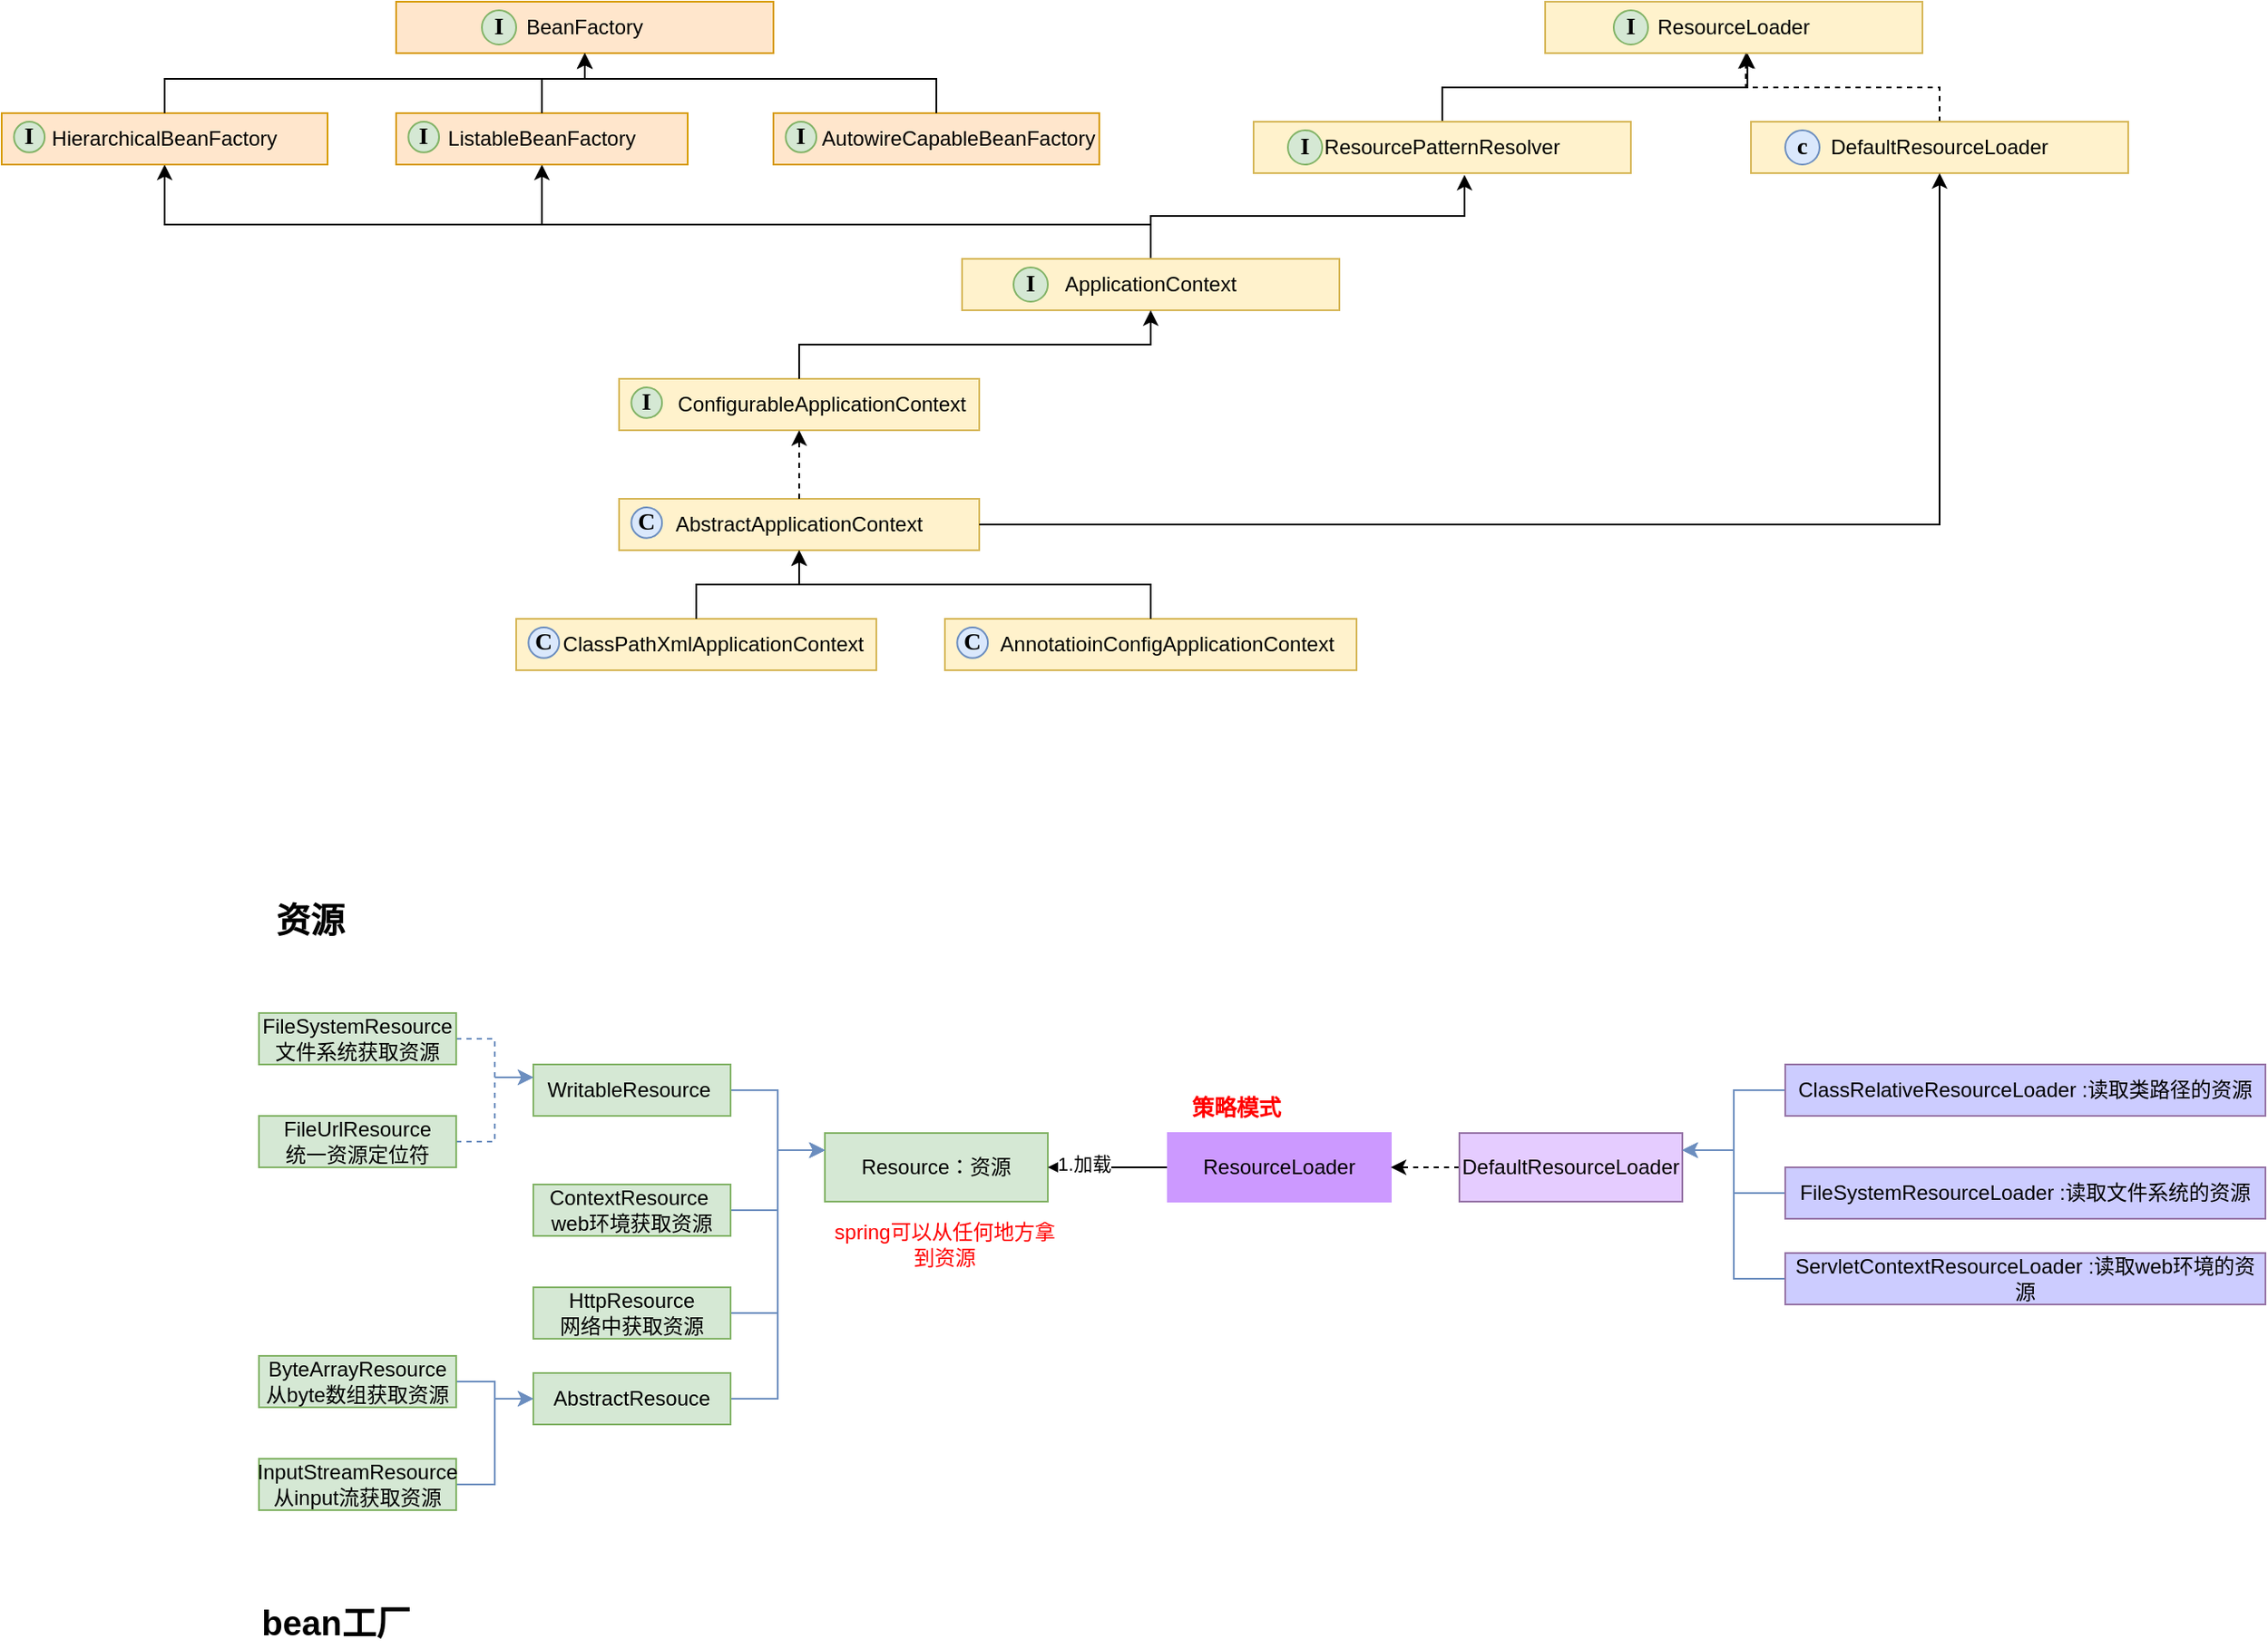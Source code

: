 <mxfile version="21.7.5" type="github">
  <diagram name="第 1 页" id="LORR4SFLs2q2GYRJ1Kx6">
    <mxGraphModel dx="3684" dy="592" grid="1" gridSize="10" guides="1" tooltips="1" connect="1" arrows="1" fold="1" page="1" pageScale="1" pageWidth="2500" pageHeight="1600" math="0" shadow="0">
      <root>
        <mxCell id="0" />
        <mxCell id="1" parent="0" />
        <mxCell id="G3PUZL_0uWG9P7JHEBMm-6" style="edgeStyle=orthogonalEdgeStyle;rounded=0;orthogonalLoop=1;jettySize=auto;html=1;entryX=0.559;entryY=1.033;entryDx=0;entryDy=0;entryPerimeter=0;" parent="1" source="G3PUZL_0uWG9P7JHEBMm-1" target="G3PUZL_0uWG9P7JHEBMm-2" edge="1">
          <mxGeometry relative="1" as="geometry" />
        </mxCell>
        <mxCell id="bIy-OTbyKHSaHCoWtooy-21" style="edgeStyle=orthogonalEdgeStyle;rounded=0;orthogonalLoop=1;jettySize=auto;html=1;entryX=0.5;entryY=1;entryDx=0;entryDy=0;" edge="1" parent="1" source="G3PUZL_0uWG9P7JHEBMm-1" target="bIy-OTbyKHSaHCoWtooy-7">
          <mxGeometry relative="1" as="geometry">
            <Array as="points">
              <mxPoint x="550" y="170" />
              <mxPoint x="-25" y="170" />
            </Array>
          </mxGeometry>
        </mxCell>
        <mxCell id="bIy-OTbyKHSaHCoWtooy-22" style="edgeStyle=orthogonalEdgeStyle;rounded=0;orthogonalLoop=1;jettySize=auto;html=1;" edge="1" parent="1" source="G3PUZL_0uWG9P7JHEBMm-1" target="bIy-OTbyKHSaHCoWtooy-14">
          <mxGeometry relative="1" as="geometry">
            <Array as="points">
              <mxPoint x="550" y="170" />
              <mxPoint x="195" y="170" />
            </Array>
          </mxGeometry>
        </mxCell>
        <mxCell id="G3PUZL_0uWG9P7JHEBMm-1" value="ApplicationContext" style="rounded=0;whiteSpace=wrap;html=1;fillColor=#fff2cc;strokeColor=#d6b656;" parent="1" vertex="1">
          <mxGeometry x="440" y="190" width="220" height="30" as="geometry" />
        </mxCell>
        <mxCell id="G3PUZL_0uWG9P7JHEBMm-7" style="edgeStyle=orthogonalEdgeStyle;rounded=0;orthogonalLoop=1;jettySize=auto;html=1;entryX=0.536;entryY=1;entryDx=0;entryDy=0;entryPerimeter=0;" parent="1" source="G3PUZL_0uWG9P7JHEBMm-2" target="G3PUZL_0uWG9P7JHEBMm-4" edge="1">
          <mxGeometry relative="1" as="geometry" />
        </mxCell>
        <mxCell id="G3PUZL_0uWG9P7JHEBMm-2" value="ResourcePatternResolver" style="rounded=0;whiteSpace=wrap;html=1;fillColor=#fff2cc;strokeColor=#d6b656;" parent="1" vertex="1">
          <mxGeometry x="610" y="110" width="220" height="30" as="geometry" />
        </mxCell>
        <mxCell id="G3PUZL_0uWG9P7JHEBMm-4" value="ResourceLoader" style="rounded=0;whiteSpace=wrap;html=1;fillColor=#fff2cc;strokeColor=#d6b656;" parent="1" vertex="1">
          <mxGeometry x="780" y="40" width="220" height="30" as="geometry" />
        </mxCell>
        <mxCell id="G3PUZL_0uWG9P7JHEBMm-12" style="edgeStyle=orthogonalEdgeStyle;rounded=0;orthogonalLoop=1;jettySize=auto;html=1;entryX=0.532;entryY=1;entryDx=0;entryDy=0;entryPerimeter=0;dashed=1;" parent="1" source="G3PUZL_0uWG9P7JHEBMm-5" target="G3PUZL_0uWG9P7JHEBMm-4" edge="1">
          <mxGeometry relative="1" as="geometry" />
        </mxCell>
        <mxCell id="G3PUZL_0uWG9P7JHEBMm-5" value="DefaultResourceLoader" style="rounded=0;whiteSpace=wrap;html=1;fillColor=#fff2cc;strokeColor=#d6b656;" parent="1" vertex="1">
          <mxGeometry x="900" y="110" width="220" height="30" as="geometry" />
        </mxCell>
        <mxCell id="G3PUZL_0uWG9P7JHEBMm-8" value="&lt;font style=&quot;font-size: 14px;&quot; face=&quot;Verdana&quot;&gt;&lt;b&gt;I&lt;/b&gt;&lt;/font&gt;" style="ellipse;whiteSpace=wrap;html=1;aspect=fixed;fillColor=#d5e8d4;strokeColor=#82b366;" parent="1" vertex="1">
          <mxGeometry x="820" y="45" width="20" height="20" as="geometry" />
        </mxCell>
        <mxCell id="G3PUZL_0uWG9P7JHEBMm-9" value="&lt;font style=&quot;font-size: 14px;&quot; face=&quot;Verdana&quot;&gt;&lt;b&gt;I&lt;/b&gt;&lt;/font&gt;" style="ellipse;whiteSpace=wrap;html=1;aspect=fixed;fillColor=#d5e8d4;strokeColor=#82b366;" parent="1" vertex="1">
          <mxGeometry x="630" y="115" width="20" height="20" as="geometry" />
        </mxCell>
        <mxCell id="G3PUZL_0uWG9P7JHEBMm-10" value="&lt;font style=&quot;font-size: 14px;&quot; face=&quot;Verdana&quot;&gt;&lt;b&gt;I&lt;/b&gt;&lt;/font&gt;" style="ellipse;whiteSpace=wrap;html=1;aspect=fixed;fillColor=#d5e8d4;strokeColor=#82b366;" parent="1" vertex="1">
          <mxGeometry x="470" y="195" width="20" height="20" as="geometry" />
        </mxCell>
        <mxCell id="G3PUZL_0uWG9P7JHEBMm-13" value="&lt;font style=&quot;font-size: 14px;&quot; face=&quot;Verdana&quot;&gt;&lt;b&gt;c&lt;/b&gt;&lt;/font&gt;" style="ellipse;whiteSpace=wrap;html=1;aspect=fixed;fillColor=#dae8fc;strokeColor=#6c8ebf;" parent="1" vertex="1">
          <mxGeometry x="920" y="115" width="20" height="20" as="geometry" />
        </mxCell>
        <mxCell id="G3PUZL_0uWG9P7JHEBMm-14" value="Resource：资源" style="rounded=0;whiteSpace=wrap;html=1;fillColor=#d5e8d4;strokeColor=#82b366;" parent="1" vertex="1">
          <mxGeometry x="360" y="700" width="130" height="40" as="geometry" />
        </mxCell>
        <mxCell id="G3PUZL_0uWG9P7JHEBMm-17" style="edgeStyle=orthogonalEdgeStyle;rounded=0;orthogonalLoop=1;jettySize=auto;html=1;" parent="1" source="G3PUZL_0uWG9P7JHEBMm-15" target="G3PUZL_0uWG9P7JHEBMm-14" edge="1">
          <mxGeometry relative="1" as="geometry" />
        </mxCell>
        <mxCell id="G3PUZL_0uWG9P7JHEBMm-18" value="1.加载" style="edgeLabel;html=1;align=center;verticalAlign=middle;resizable=0;points=[];" parent="G3PUZL_0uWG9P7JHEBMm-17" vertex="1" connectable="0">
          <mxGeometry x="0.4" y="-2" relative="1" as="geometry">
            <mxPoint as="offset" />
          </mxGeometry>
        </mxCell>
        <mxCell id="G3PUZL_0uWG9P7JHEBMm-15" value="ResourceLoader" style="rounded=0;whiteSpace=wrap;html=1;fillColor=#CC99FF;strokeColor=#CC99FF;" parent="1" vertex="1">
          <mxGeometry x="560" y="700" width="130" height="40" as="geometry" />
        </mxCell>
        <mxCell id="G3PUZL_0uWG9P7JHEBMm-39" style="edgeStyle=orthogonalEdgeStyle;rounded=0;orthogonalLoop=1;jettySize=auto;html=1;entryX=1;entryY=0.5;entryDx=0;entryDy=0;dashed=1;" parent="1" source="G3PUZL_0uWG9P7JHEBMm-19" target="G3PUZL_0uWG9P7JHEBMm-15" edge="1">
          <mxGeometry relative="1" as="geometry" />
        </mxCell>
        <mxCell id="G3PUZL_0uWG9P7JHEBMm-19" value="DefaultResourceLoader" style="rounded=0;whiteSpace=wrap;html=1;fillColor=#E5CCFF;strokeColor=#9673a6;" parent="1" vertex="1">
          <mxGeometry x="730" y="700" width="130" height="40" as="geometry" />
        </mxCell>
        <mxCell id="G3PUZL_0uWG9P7JHEBMm-26" style="edgeStyle=orthogonalEdgeStyle;rounded=0;orthogonalLoop=1;jettySize=auto;html=1;entryX=0;entryY=0.25;entryDx=0;entryDy=0;fillColor=#dae8fc;strokeColor=#6c8ebf;" parent="1" source="G3PUZL_0uWG9P7JHEBMm-21" target="G3PUZL_0uWG9P7JHEBMm-14" edge="1">
          <mxGeometry relative="1" as="geometry" />
        </mxCell>
        <mxCell id="G3PUZL_0uWG9P7JHEBMm-21" value="WritableResource&amp;nbsp;" style="rounded=0;whiteSpace=wrap;html=1;fillColor=#d5e8d4;strokeColor=#82b366;" parent="1" vertex="1">
          <mxGeometry x="190" y="660" width="115" height="30" as="geometry" />
        </mxCell>
        <mxCell id="G3PUZL_0uWG9P7JHEBMm-24" style="edgeStyle=orthogonalEdgeStyle;rounded=0;orthogonalLoop=1;jettySize=auto;html=1;entryX=0;entryY=0.25;entryDx=0;entryDy=0;fillColor=#dae8fc;strokeColor=#6c8ebf;dashed=1;" parent="1" source="G3PUZL_0uWG9P7JHEBMm-22" target="G3PUZL_0uWG9P7JHEBMm-21" edge="1">
          <mxGeometry relative="1" as="geometry" />
        </mxCell>
        <mxCell id="G3PUZL_0uWG9P7JHEBMm-22" value="FileSystemResource&lt;br&gt;文件系统获取资源" style="rounded=0;whiteSpace=wrap;html=1;fillColor=#d5e8d4;strokeColor=#82b366;" parent="1" vertex="1">
          <mxGeometry x="30" y="630" width="115" height="30" as="geometry" />
        </mxCell>
        <mxCell id="G3PUZL_0uWG9P7JHEBMm-25" style="edgeStyle=orthogonalEdgeStyle;rounded=0;orthogonalLoop=1;jettySize=auto;html=1;entryX=0;entryY=0.25;entryDx=0;entryDy=0;fillColor=#dae8fc;strokeColor=#6c8ebf;dashed=1;" parent="1" source="G3PUZL_0uWG9P7JHEBMm-23" target="G3PUZL_0uWG9P7JHEBMm-21" edge="1">
          <mxGeometry relative="1" as="geometry" />
        </mxCell>
        <mxCell id="G3PUZL_0uWG9P7JHEBMm-23" value="FileUrlResource&lt;br&gt;统一资源定位符" style="rounded=0;whiteSpace=wrap;html=1;fillColor=#d5e8d4;strokeColor=#82b366;" parent="1" vertex="1">
          <mxGeometry x="30" y="690" width="115" height="30" as="geometry" />
        </mxCell>
        <mxCell id="G3PUZL_0uWG9P7JHEBMm-28" style="edgeStyle=orthogonalEdgeStyle;rounded=0;orthogonalLoop=1;jettySize=auto;html=1;entryX=0;entryY=0.25;entryDx=0;entryDy=0;fillColor=#dae8fc;strokeColor=#6c8ebf;" parent="1" source="G3PUZL_0uWG9P7JHEBMm-27" target="G3PUZL_0uWG9P7JHEBMm-14" edge="1">
          <mxGeometry relative="1" as="geometry" />
        </mxCell>
        <mxCell id="G3PUZL_0uWG9P7JHEBMm-27" value="ContextResource&amp;nbsp;&lt;br&gt;web环境获取资源" style="rounded=0;whiteSpace=wrap;html=1;fillColor=#d5e8d4;strokeColor=#82b366;" parent="1" vertex="1">
          <mxGeometry x="190" y="730" width="115" height="30" as="geometry" />
        </mxCell>
        <mxCell id="G3PUZL_0uWG9P7JHEBMm-30" style="edgeStyle=orthogonalEdgeStyle;rounded=0;orthogonalLoop=1;jettySize=auto;html=1;entryX=0;entryY=0.25;entryDx=0;entryDy=0;fillColor=#dae8fc;strokeColor=#6c8ebf;" parent="1" source="G3PUZL_0uWG9P7JHEBMm-29" target="G3PUZL_0uWG9P7JHEBMm-14" edge="1">
          <mxGeometry relative="1" as="geometry" />
        </mxCell>
        <mxCell id="G3PUZL_0uWG9P7JHEBMm-29" value="HttpResource&lt;br&gt;网络中获取资源" style="rounded=0;whiteSpace=wrap;html=1;fillColor=#d5e8d4;strokeColor=#82b366;" parent="1" vertex="1">
          <mxGeometry x="190" y="790" width="115" height="30" as="geometry" />
        </mxCell>
        <mxCell id="G3PUZL_0uWG9P7JHEBMm-32" style="edgeStyle=orthogonalEdgeStyle;rounded=0;orthogonalLoop=1;jettySize=auto;html=1;entryX=0;entryY=0.25;entryDx=0;entryDy=0;fillColor=#dae8fc;strokeColor=#6c8ebf;" parent="1" source="G3PUZL_0uWG9P7JHEBMm-31" target="G3PUZL_0uWG9P7JHEBMm-14" edge="1">
          <mxGeometry relative="1" as="geometry" />
        </mxCell>
        <mxCell id="G3PUZL_0uWG9P7JHEBMm-31" value="AbstractResouce" style="rounded=0;whiteSpace=wrap;html=1;fillColor=#d5e8d4;strokeColor=#82b366;" parent="1" vertex="1">
          <mxGeometry x="190" y="840" width="115" height="30" as="geometry" />
        </mxCell>
        <mxCell id="G3PUZL_0uWG9P7JHEBMm-35" style="edgeStyle=orthogonalEdgeStyle;rounded=0;orthogonalLoop=1;jettySize=auto;html=1;entryX=0;entryY=0.5;entryDx=0;entryDy=0;fillColor=#dae8fc;strokeColor=#6c8ebf;" parent="1" source="G3PUZL_0uWG9P7JHEBMm-33" target="G3PUZL_0uWG9P7JHEBMm-31" edge="1">
          <mxGeometry relative="1" as="geometry" />
        </mxCell>
        <mxCell id="G3PUZL_0uWG9P7JHEBMm-33" value="ByteArrayResource&lt;br&gt;从byte数组获取资源" style="rounded=0;whiteSpace=wrap;html=1;fillColor=#d5e8d4;strokeColor=#82b366;" parent="1" vertex="1">
          <mxGeometry x="30" y="830" width="115" height="30" as="geometry" />
        </mxCell>
        <mxCell id="G3PUZL_0uWG9P7JHEBMm-36" style="edgeStyle=orthogonalEdgeStyle;rounded=0;orthogonalLoop=1;jettySize=auto;html=1;entryX=0;entryY=0.5;entryDx=0;entryDy=0;fillColor=#dae8fc;strokeColor=#6c8ebf;" parent="1" source="G3PUZL_0uWG9P7JHEBMm-34" target="G3PUZL_0uWG9P7JHEBMm-31" edge="1">
          <mxGeometry relative="1" as="geometry" />
        </mxCell>
        <mxCell id="G3PUZL_0uWG9P7JHEBMm-34" value="InputStreamResource&lt;br&gt;从input流获取资源&lt;br&gt;" style="rounded=0;whiteSpace=wrap;html=1;fillColor=#d5e8d4;strokeColor=#82b366;" parent="1" vertex="1">
          <mxGeometry x="30" y="890" width="115" height="30" as="geometry" />
        </mxCell>
        <mxCell id="G3PUZL_0uWG9P7JHEBMm-37" value="spring可以从任何地方拿到资源" style="text;html=1;strokeColor=none;fillColor=none;align=center;verticalAlign=middle;whiteSpace=wrap;rounded=0;fontColor=#FF0000;" parent="1" vertex="1">
          <mxGeometry x="360" y="750" width="140" height="30" as="geometry" />
        </mxCell>
        <mxCell id="G3PUZL_0uWG9P7JHEBMm-40" value="策略模式" style="text;html=1;strokeColor=none;fillColor=none;align=center;verticalAlign=middle;whiteSpace=wrap;rounded=0;labelBackgroundColor=default;fontColor=#FF0000;fontStyle=1;fontSize=13;" parent="1" vertex="1">
          <mxGeometry x="570" y="670" width="60" height="30" as="geometry" />
        </mxCell>
        <mxCell id="G3PUZL_0uWG9P7JHEBMm-42" style="edgeStyle=orthogonalEdgeStyle;rounded=0;orthogonalLoop=1;jettySize=auto;html=1;entryX=1;entryY=0.25;entryDx=0;entryDy=0;fillColor=#dae8fc;strokeColor=#6c8ebf;" parent="1" source="G3PUZL_0uWG9P7JHEBMm-41" target="G3PUZL_0uWG9P7JHEBMm-19" edge="1">
          <mxGeometry relative="1" as="geometry" />
        </mxCell>
        <mxCell id="G3PUZL_0uWG9P7JHEBMm-41" value="ClassRelativeResourceLoader :读取类路径的资源" style="rounded=0;whiteSpace=wrap;html=1;fillColor=#CCCCFF;strokeColor=#9673a6;" parent="1" vertex="1">
          <mxGeometry x="920" y="660" width="280" height="30" as="geometry" />
        </mxCell>
        <mxCell id="G3PUZL_0uWG9P7JHEBMm-45" style="edgeStyle=orthogonalEdgeStyle;rounded=0;orthogonalLoop=1;jettySize=auto;html=1;entryX=1;entryY=0.25;entryDx=0;entryDy=0;fillColor=#dae8fc;strokeColor=#6c8ebf;" parent="1" source="G3PUZL_0uWG9P7JHEBMm-43" target="G3PUZL_0uWG9P7JHEBMm-19" edge="1">
          <mxGeometry relative="1" as="geometry" />
        </mxCell>
        <mxCell id="G3PUZL_0uWG9P7JHEBMm-43" value="FileSystemResourceLoader :读取文件系统的资源" style="rounded=0;whiteSpace=wrap;html=1;fillColor=#CCCCFF;strokeColor=#9673a6;" parent="1" vertex="1">
          <mxGeometry x="920" y="720" width="280" height="30" as="geometry" />
        </mxCell>
        <mxCell id="G3PUZL_0uWG9P7JHEBMm-46" style="edgeStyle=orthogonalEdgeStyle;rounded=0;orthogonalLoop=1;jettySize=auto;html=1;entryX=1;entryY=0.25;entryDx=0;entryDy=0;fillColor=#dae8fc;strokeColor=#6c8ebf;" parent="1" source="G3PUZL_0uWG9P7JHEBMm-44" target="G3PUZL_0uWG9P7JHEBMm-19" edge="1">
          <mxGeometry relative="1" as="geometry" />
        </mxCell>
        <mxCell id="G3PUZL_0uWG9P7JHEBMm-44" value="ServletContextResourceLoader :读取web环境的资源" style="rounded=0;whiteSpace=wrap;html=1;fillColor=#CCCCFF;strokeColor=#9673a6;" parent="1" vertex="1">
          <mxGeometry x="920" y="770" width="280" height="30" as="geometry" />
        </mxCell>
        <mxCell id="bIy-OTbyKHSaHCoWtooy-3" value="资源" style="text;html=1;strokeColor=none;fillColor=none;align=center;verticalAlign=middle;whiteSpace=wrap;rounded=0;fontSize=20;fontStyle=1" vertex="1" parent="1">
          <mxGeometry x="30" y="560" width="60" height="30" as="geometry" />
        </mxCell>
        <mxCell id="bIy-OTbyKHSaHCoWtooy-4" value="bean工厂" style="text;html=1;strokeColor=none;fillColor=none;align=center;verticalAlign=middle;whiteSpace=wrap;rounded=0;fontSize=20;fontStyle=1" vertex="1" parent="1">
          <mxGeometry x="30" y="970" width="90" height="30" as="geometry" />
        </mxCell>
        <mxCell id="bIy-OTbyKHSaHCoWtooy-5" value="BeanFactory" style="rounded=0;whiteSpace=wrap;html=1;fillColor=#ffe6cc;strokeColor=#d79b00;" vertex="1" parent="1">
          <mxGeometry x="110" y="40" width="220" height="30" as="geometry" />
        </mxCell>
        <mxCell id="bIy-OTbyKHSaHCoWtooy-6" value="&lt;font style=&quot;font-size: 14px;&quot; face=&quot;Verdana&quot;&gt;&lt;b&gt;I&lt;/b&gt;&lt;/font&gt;" style="ellipse;whiteSpace=wrap;html=1;aspect=fixed;fillColor=#d5e8d4;strokeColor=#82b366;" vertex="1" parent="1">
          <mxGeometry x="160" y="45" width="20" height="20" as="geometry" />
        </mxCell>
        <mxCell id="bIy-OTbyKHSaHCoWtooy-11" value="" style="group" vertex="1" connectable="0" parent="1">
          <mxGeometry x="-120" y="105" width="190" height="30" as="geometry" />
        </mxCell>
        <mxCell id="bIy-OTbyKHSaHCoWtooy-7" value="HierarchicalBeanFactory" style="rounded=0;whiteSpace=wrap;html=1;fillColor=#ffe6cc;strokeColor=#d79b00;" vertex="1" parent="bIy-OTbyKHSaHCoWtooy-11">
          <mxGeometry width="190" height="30" as="geometry" />
        </mxCell>
        <mxCell id="bIy-OTbyKHSaHCoWtooy-8" value="&lt;font style=&quot;font-size: 14px;&quot; face=&quot;Verdana&quot;&gt;&lt;b&gt;I&lt;/b&gt;&lt;/font&gt;" style="ellipse;whiteSpace=wrap;html=1;aspect=fixed;fillColor=#d5e8d4;strokeColor=#82b366;" vertex="1" parent="bIy-OTbyKHSaHCoWtooy-11">
          <mxGeometry x="7.158" y="5" width="17.895" height="17.895" as="geometry" />
        </mxCell>
        <mxCell id="bIy-OTbyKHSaHCoWtooy-12" style="edgeStyle=orthogonalEdgeStyle;rounded=0;orthogonalLoop=1;jettySize=auto;html=1;entryX=0.5;entryY=1;entryDx=0;entryDy=0;exitX=0.5;exitY=0;exitDx=0;exitDy=0;" edge="1" parent="1" source="bIy-OTbyKHSaHCoWtooy-7" target="bIy-OTbyKHSaHCoWtooy-5">
          <mxGeometry relative="1" as="geometry">
            <Array as="points">
              <mxPoint x="-25" y="85" />
              <mxPoint x="220" y="85" />
            </Array>
          </mxGeometry>
        </mxCell>
        <mxCell id="bIy-OTbyKHSaHCoWtooy-13" value="" style="group" vertex="1" connectable="0" parent="1">
          <mxGeometry x="110" y="105" width="190" height="30" as="geometry" />
        </mxCell>
        <mxCell id="bIy-OTbyKHSaHCoWtooy-14" value="ListableBeanFactory" style="rounded=0;whiteSpace=wrap;html=1;fillColor=#ffe6cc;strokeColor=#d79b00;" vertex="1" parent="bIy-OTbyKHSaHCoWtooy-13">
          <mxGeometry width="170" height="30" as="geometry" />
        </mxCell>
        <mxCell id="bIy-OTbyKHSaHCoWtooy-15" value="&lt;font style=&quot;font-size: 14px;&quot; face=&quot;Verdana&quot;&gt;&lt;b&gt;I&lt;/b&gt;&lt;/font&gt;" style="ellipse;whiteSpace=wrap;html=1;aspect=fixed;fillColor=#d5e8d4;strokeColor=#82b366;" vertex="1" parent="bIy-OTbyKHSaHCoWtooy-13">
          <mxGeometry x="7.158" y="5" width="17.895" height="17.895" as="geometry" />
        </mxCell>
        <mxCell id="bIy-OTbyKHSaHCoWtooy-16" style="edgeStyle=orthogonalEdgeStyle;rounded=0;orthogonalLoop=1;jettySize=auto;html=1;entryX=0.5;entryY=1;entryDx=0;entryDy=0;" edge="1" parent="1" source="bIy-OTbyKHSaHCoWtooy-14" target="bIy-OTbyKHSaHCoWtooy-5">
          <mxGeometry relative="1" as="geometry" />
        </mxCell>
        <mxCell id="bIy-OTbyKHSaHCoWtooy-17" value="" style="group" vertex="1" connectable="0" parent="1">
          <mxGeometry x="330" y="105" width="190" height="30" as="geometry" />
        </mxCell>
        <mxCell id="bIy-OTbyKHSaHCoWtooy-18" value="&amp;nbsp; &amp;nbsp; &amp;nbsp; &amp;nbsp; AutowireCapableBeanFactory" style="rounded=0;whiteSpace=wrap;html=1;fillColor=#ffe6cc;strokeColor=#d79b00;" vertex="1" parent="bIy-OTbyKHSaHCoWtooy-17">
          <mxGeometry width="190" height="30" as="geometry" />
        </mxCell>
        <mxCell id="bIy-OTbyKHSaHCoWtooy-19" value="&lt;font style=&quot;font-size: 14px;&quot; face=&quot;Verdana&quot;&gt;&lt;b&gt;I&lt;/b&gt;&lt;/font&gt;" style="ellipse;whiteSpace=wrap;html=1;aspect=fixed;fillColor=#d5e8d4;strokeColor=#82b366;" vertex="1" parent="bIy-OTbyKHSaHCoWtooy-17">
          <mxGeometry x="7.158" y="5" width="17.895" height="17.895" as="geometry" />
        </mxCell>
        <mxCell id="bIy-OTbyKHSaHCoWtooy-20" style="edgeStyle=orthogonalEdgeStyle;rounded=0;orthogonalLoop=1;jettySize=auto;html=1;entryX=0.5;entryY=1;entryDx=0;entryDy=0;" edge="1" parent="1" source="bIy-OTbyKHSaHCoWtooy-18" target="bIy-OTbyKHSaHCoWtooy-5">
          <mxGeometry relative="1" as="geometry">
            <Array as="points">
              <mxPoint x="425" y="85" />
              <mxPoint x="220" y="85" />
            </Array>
          </mxGeometry>
        </mxCell>
        <mxCell id="bIy-OTbyKHSaHCoWtooy-23" value="" style="group;fillColor=#fff2cc;strokeColor=#d6b656;" vertex="1" connectable="0" parent="1">
          <mxGeometry x="240" y="260" width="210" height="30" as="geometry" />
        </mxCell>
        <mxCell id="bIy-OTbyKHSaHCoWtooy-24" value="&amp;nbsp; &amp;nbsp; &amp;nbsp; &amp;nbsp; ConfigurableApplicationContext" style="rounded=0;whiteSpace=wrap;html=1;fillColor=#fff2cc;strokeColor=#d6b656;" vertex="1" parent="bIy-OTbyKHSaHCoWtooy-23">
          <mxGeometry width="210" height="30" as="geometry" />
        </mxCell>
        <mxCell id="bIy-OTbyKHSaHCoWtooy-25" value="&lt;font style=&quot;font-size: 14px;&quot; face=&quot;Verdana&quot;&gt;&lt;b&gt;I&lt;/b&gt;&lt;/font&gt;" style="ellipse;whiteSpace=wrap;html=1;aspect=fixed;fillColor=#d5e8d4;strokeColor=#82b366;" vertex="1" parent="bIy-OTbyKHSaHCoWtooy-23">
          <mxGeometry x="7.158" y="5" width="17.895" height="17.895" as="geometry" />
        </mxCell>
        <mxCell id="bIy-OTbyKHSaHCoWtooy-26" style="edgeStyle=orthogonalEdgeStyle;rounded=0;orthogonalLoop=1;jettySize=auto;html=1;entryX=0.5;entryY=1;entryDx=0;entryDy=0;" edge="1" parent="1" source="bIy-OTbyKHSaHCoWtooy-24" target="G3PUZL_0uWG9P7JHEBMm-1">
          <mxGeometry relative="1" as="geometry" />
        </mxCell>
        <mxCell id="bIy-OTbyKHSaHCoWtooy-27" value="" style="group;fillColor=#fff2cc;strokeColor=#d6b656;" vertex="1" connectable="0" parent="1">
          <mxGeometry x="180" y="400" width="210" height="30" as="geometry" />
        </mxCell>
        <mxCell id="bIy-OTbyKHSaHCoWtooy-28" value="&amp;nbsp; &amp;nbsp; &amp;nbsp; ClassPathXmlApplicationContext" style="rounded=0;whiteSpace=wrap;html=1;fillColor=#fff2cc;strokeColor=#d6b656;" vertex="1" parent="bIy-OTbyKHSaHCoWtooy-27">
          <mxGeometry width="210" height="30" as="geometry" />
        </mxCell>
        <mxCell id="bIy-OTbyKHSaHCoWtooy-29" value="&lt;font style=&quot;font-size: 14px;&quot; face=&quot;Verdana&quot;&gt;&lt;b&gt;C&lt;/b&gt;&lt;/font&gt;" style="ellipse;whiteSpace=wrap;html=1;aspect=fixed;fillColor=#dae8fc;strokeColor=#6c8ebf;" vertex="1" parent="bIy-OTbyKHSaHCoWtooy-27">
          <mxGeometry x="7.158" y="5" width="17.895" height="17.895" as="geometry" />
        </mxCell>
        <mxCell id="bIy-OTbyKHSaHCoWtooy-32" value="" style="group;fillColor=#fff2cc;strokeColor=#d6b656;" vertex="1" connectable="0" parent="1">
          <mxGeometry x="430" y="400" width="240" height="30" as="geometry" />
        </mxCell>
        <mxCell id="bIy-OTbyKHSaHCoWtooy-33" value="&amp;nbsp; &amp;nbsp; &amp;nbsp; AnnotatioinConfigApplicationContext" style="rounded=0;whiteSpace=wrap;html=1;fillColor=#fff2cc;strokeColor=#d6b656;" vertex="1" parent="bIy-OTbyKHSaHCoWtooy-32">
          <mxGeometry width="240" height="30" as="geometry" />
        </mxCell>
        <mxCell id="bIy-OTbyKHSaHCoWtooy-34" value="&lt;font style=&quot;font-size: 14px;&quot; face=&quot;Verdana&quot;&gt;&lt;b&gt;C&lt;/b&gt;&lt;/font&gt;" style="ellipse;whiteSpace=wrap;html=1;aspect=fixed;fillColor=#dae8fc;strokeColor=#6c8ebf;" vertex="1" parent="bIy-OTbyKHSaHCoWtooy-32">
          <mxGeometry x="7.158" y="5" width="17.895" height="17.895" as="geometry" />
        </mxCell>
        <mxCell id="bIy-OTbyKHSaHCoWtooy-37" value="" style="group;fillColor=#fff2cc;strokeColor=#d6b656;" vertex="1" connectable="0" parent="1">
          <mxGeometry x="240" y="330" width="210" height="30" as="geometry" />
        </mxCell>
        <mxCell id="bIy-OTbyKHSaHCoWtooy-38" value="AbstractApplicationContext" style="rounded=0;whiteSpace=wrap;html=1;fillColor=#fff2cc;strokeColor=#d6b656;" vertex="1" parent="bIy-OTbyKHSaHCoWtooy-37">
          <mxGeometry width="210" height="30" as="geometry" />
        </mxCell>
        <mxCell id="bIy-OTbyKHSaHCoWtooy-39" value="&lt;font style=&quot;font-size: 14px;&quot; face=&quot;Verdana&quot;&gt;&lt;b&gt;C&lt;/b&gt;&lt;/font&gt;" style="ellipse;whiteSpace=wrap;html=1;aspect=fixed;fillColor=#dae8fc;strokeColor=#6c8ebf;" vertex="1" parent="bIy-OTbyKHSaHCoWtooy-37">
          <mxGeometry x="7.158" y="5" width="17.895" height="17.895" as="geometry" />
        </mxCell>
        <mxCell id="bIy-OTbyKHSaHCoWtooy-40" style="edgeStyle=orthogonalEdgeStyle;rounded=0;orthogonalLoop=1;jettySize=auto;html=1;entryX=0.5;entryY=1;entryDx=0;entryDy=0;dashed=1;" edge="1" parent="1" source="bIy-OTbyKHSaHCoWtooy-38" target="bIy-OTbyKHSaHCoWtooy-24">
          <mxGeometry relative="1" as="geometry" />
        </mxCell>
        <mxCell id="bIy-OTbyKHSaHCoWtooy-42" style="edgeStyle=orthogonalEdgeStyle;rounded=0;orthogonalLoop=1;jettySize=auto;html=1;entryX=0.5;entryY=1;entryDx=0;entryDy=0;" edge="1" parent="1" source="bIy-OTbyKHSaHCoWtooy-28" target="bIy-OTbyKHSaHCoWtooy-38">
          <mxGeometry relative="1" as="geometry" />
        </mxCell>
        <mxCell id="bIy-OTbyKHSaHCoWtooy-43" style="edgeStyle=orthogonalEdgeStyle;rounded=0;orthogonalLoop=1;jettySize=auto;html=1;entryX=0.5;entryY=1;entryDx=0;entryDy=0;" edge="1" parent="1" source="bIy-OTbyKHSaHCoWtooy-33" target="bIy-OTbyKHSaHCoWtooy-38">
          <mxGeometry relative="1" as="geometry" />
        </mxCell>
        <mxCell id="bIy-OTbyKHSaHCoWtooy-44" style="edgeStyle=orthogonalEdgeStyle;rounded=0;orthogonalLoop=1;jettySize=auto;html=1;entryX=0.5;entryY=1;entryDx=0;entryDy=0;" edge="1" parent="1" source="bIy-OTbyKHSaHCoWtooy-38" target="G3PUZL_0uWG9P7JHEBMm-5">
          <mxGeometry relative="1" as="geometry" />
        </mxCell>
      </root>
    </mxGraphModel>
  </diagram>
</mxfile>
